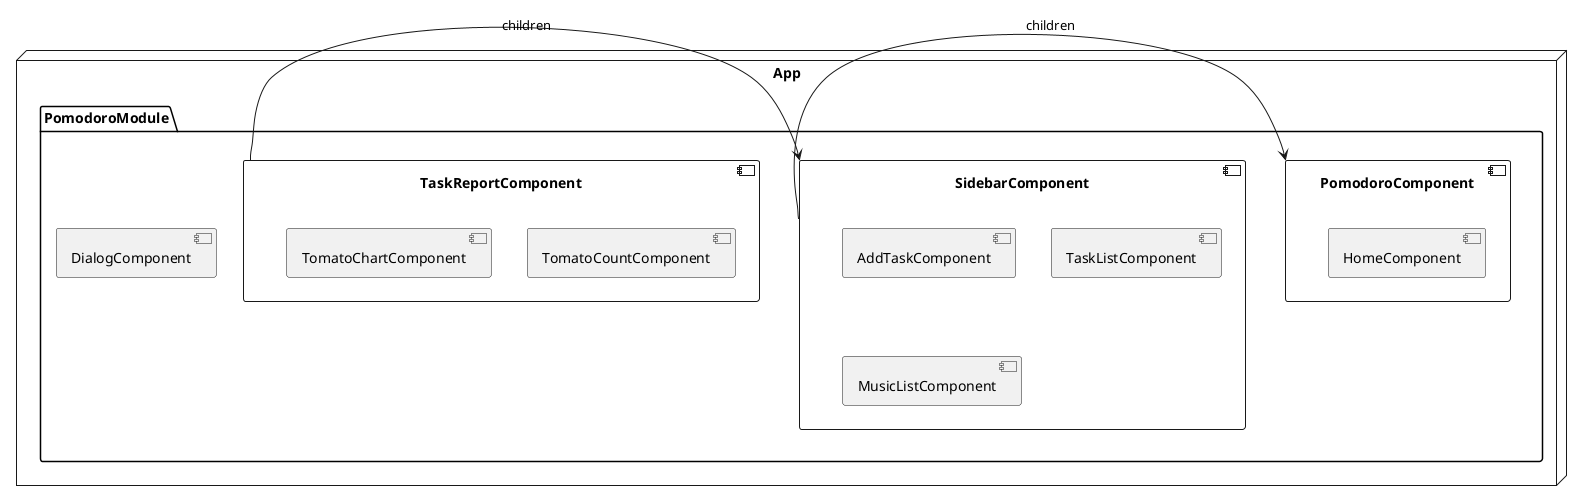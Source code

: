 ' pomodoro strcuture
@startuml
node App {
  package PomodoroModule {
    component PomodoroComponent {
      component HomeComponent
    }
    component SidebarComponent {
      component AddTaskComponent
      component TaskListComponent
      component MusicListComponent
    }
    component TaskReportComponent {
      component TomatoCountComponent
      component TomatoChartComponent
    }
    component DialogComponent
  }
}
SidebarComponent -> PomodoroComponent: children
TaskReportComponent -> SidebarComponent: children
@enduml
